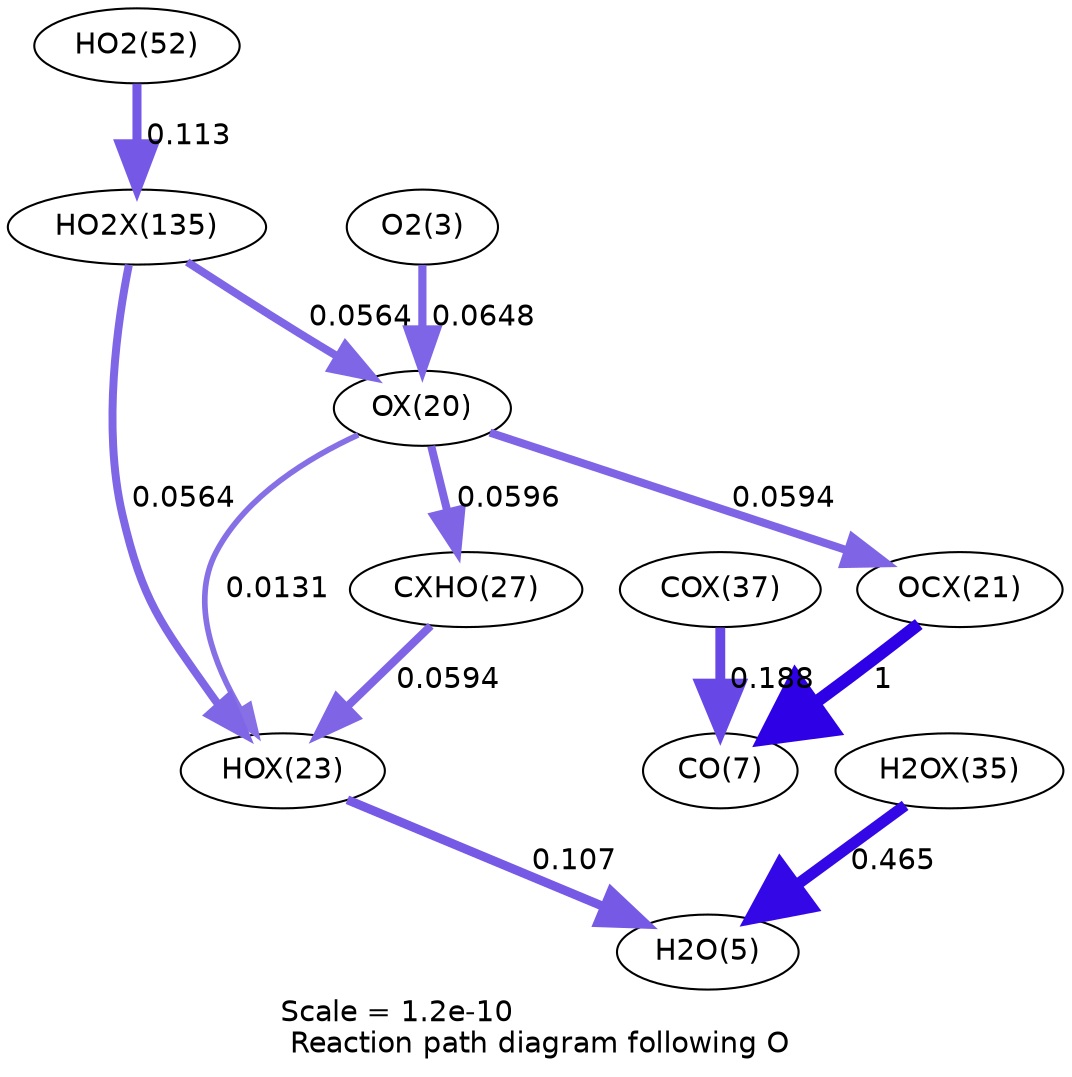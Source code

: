 digraph reaction_paths {
center=1;
s5 -> s24[fontname="Helvetica", penwidth=3.93, arrowsize=1.97, color="0.7, 0.565, 0.9"
, label=" 0.0648"];
s24 -> s27[fontname="Helvetica", penwidth=2.73, arrowsize=1.36, color="0.7, 0.513, 0.9"
, label=" 0.0131"];
s24 -> s29[fontname="Helvetica", penwidth=3.87, arrowsize=1.94, color="0.7, 0.56, 0.9"
, label=" 0.0596"];
s24 -> s25[fontname="Helvetica", penwidth=3.87, arrowsize=1.93, color="0.7, 0.559, 0.9"
, label=" 0.0594"];
s39 -> s24[fontname="Helvetica", penwidth=3.83, arrowsize=1.91, color="0.7, 0.556, 0.9"
, label=" 0.0564"];
s27 -> s7[fontname="Helvetica", penwidth=4.31, arrowsize=2.16, color="0.7, 0.607, 0.9"
, label=" 0.107"];
s29 -> s27[fontname="Helvetica", penwidth=3.87, arrowsize=1.93, color="0.7, 0.559, 0.9"
, label=" 0.0594"];
s39 -> s27[fontname="Helvetica", penwidth=3.83, arrowsize=1.91, color="0.7, 0.556, 0.9"
, label=" 0.0564"];
s32 -> s7[fontname="Helvetica", penwidth=5.42, arrowsize=2.71, color="0.7, 0.965, 0.9"
, label=" 0.465"];
s25 -> s9[fontname="Helvetica", penwidth=6, arrowsize=3, color="0.7, 1.5, 0.9"
, label=" 1"];
s34 -> s9[fontname="Helvetica", penwidth=4.74, arrowsize=2.37, color="0.7, 0.688, 0.9"
, label=" 0.188"];
s21 -> s39[fontname="Helvetica", penwidth=4.35, arrowsize=2.18, color="0.7, 0.613, 0.9"
, label=" 0.113"];
s5 [ fontname="Helvetica", label="O2(3)"];
s7 [ fontname="Helvetica", label="H2O(5)"];
s9 [ fontname="Helvetica", label="CO(7)"];
s21 [ fontname="Helvetica", label="HO2(52)"];
s24 [ fontname="Helvetica", label="OX(20)"];
s25 [ fontname="Helvetica", label="OCX(21)"];
s27 [ fontname="Helvetica", label="HOX(23)"];
s29 [ fontname="Helvetica", label="CXHO(27)"];
s32 [ fontname="Helvetica", label="H2OX(35)"];
s34 [ fontname="Helvetica", label="COX(37)"];
s39 [ fontname="Helvetica", label="HO2X(135)"];
 label = "Scale = 1.2e-10\l Reaction path diagram following O";
 fontname = "Helvetica";
}
